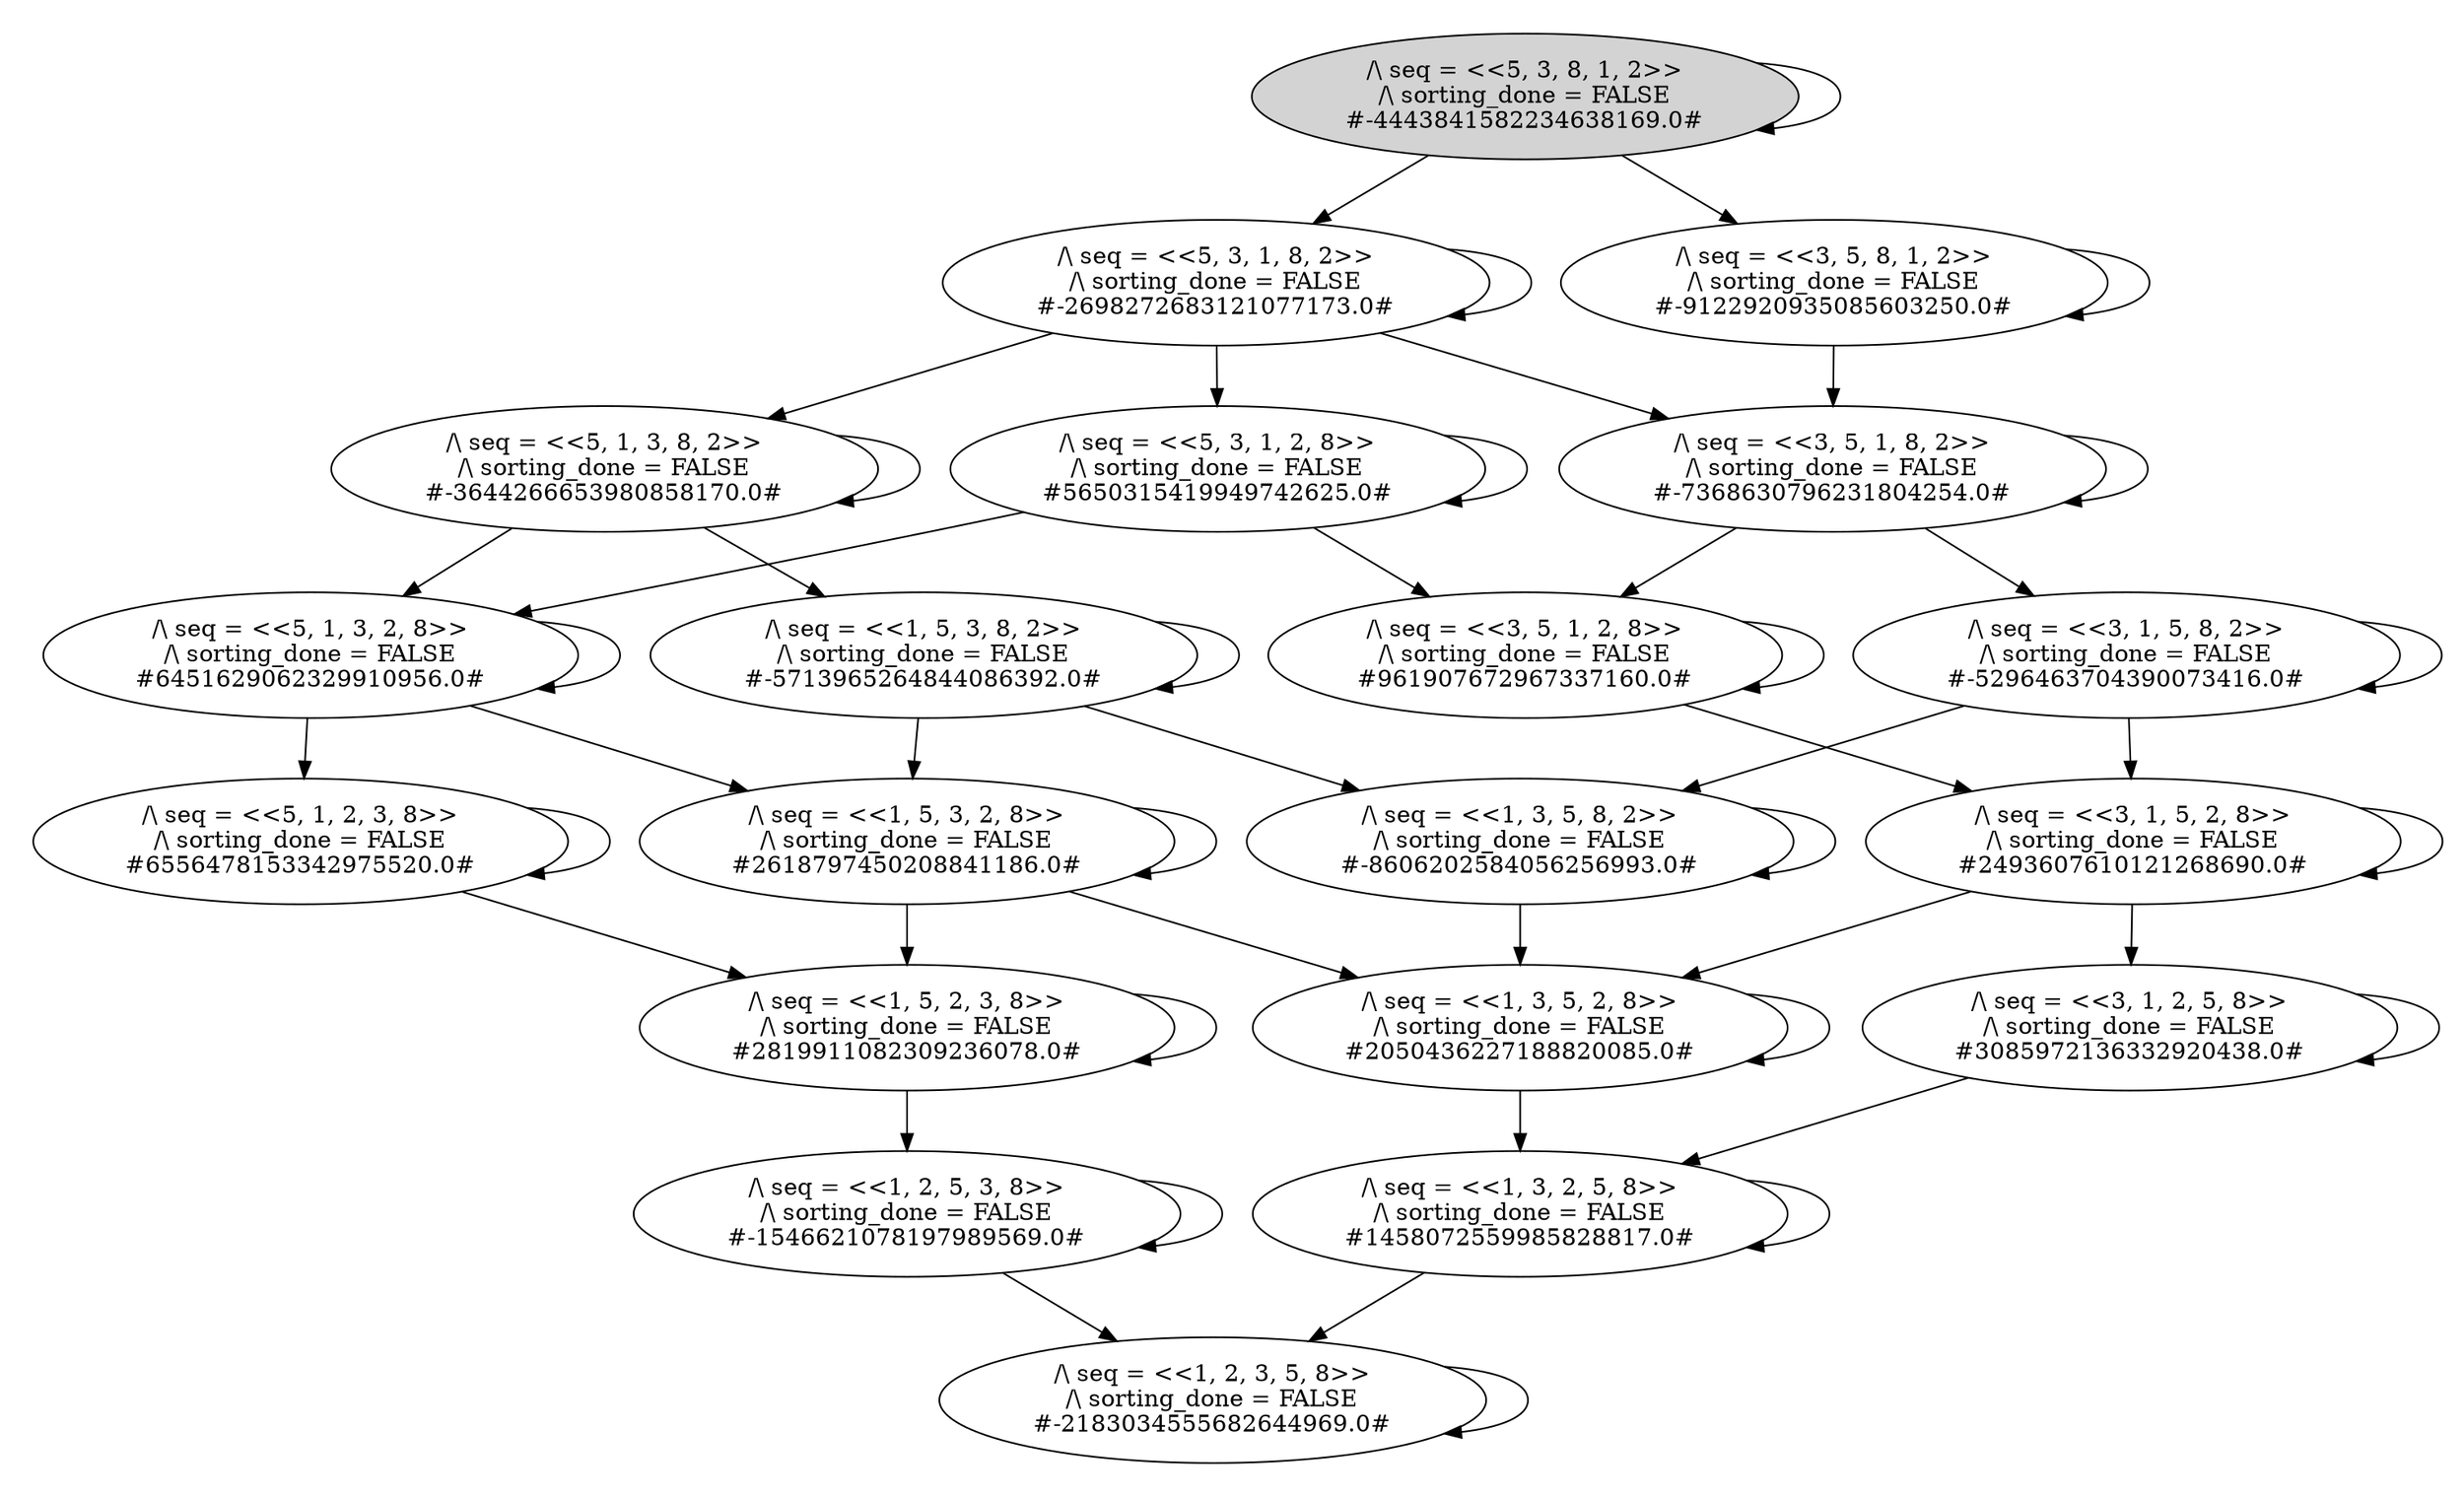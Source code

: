 digraph DiskGraph {
nodesep=0.35;
subgraph cluster_graph {
color="white";
"-4443841582234638169.0" [style = filled] [label="/\\ seq = <<5, 3, 8, 1, 2>>\n/\\ sorting_done = FALSE
#-4443841582234638169.0#"]
"-4443841582234638169.0" -> "-4443841582234638169.0";
"-4443841582234638169.0" [label="/\\ seq = <<5, 3, 8, 1, 2>>\n/\\ sorting_done = FALSE
#-4443841582234638169.0#"];
"-4443841582234638169.0" -> "-2698272683121077173.0";
"-2698272683121077173.0" [label="/\\ seq = <<5, 3, 1, 8, 2>>\n/\\ sorting_done = FALSE
#-2698272683121077173.0#"];
"-4443841582234638169.0" -> "-9122920935085603250.0";
"-9122920935085603250.0" [label="/\\ seq = <<3, 5, 8, 1, 2>>\n/\\ sorting_done = FALSE
#-9122920935085603250.0#"];
"-9122920935085603250.0" -> "-7368630796231804254.0";
"-7368630796231804254.0" [label="/\\ seq = <<3, 5, 1, 8, 2>>\n/\\ sorting_done = FALSE
#-7368630796231804254.0#"];
"-9122920935085603250.0" -> "-9122920935085603250.0";
"-9122920935085603250.0" [label="/\\ seq = <<3, 5, 8, 1, 2>>\n/\\ sorting_done = FALSE
#-9122920935085603250.0#"];
"-2698272683121077173.0" -> "5650315419949742625.0";
"5650315419949742625.0" [label="/\\ seq = <<5, 3, 1, 2, 8>>\n/\\ sorting_done = FALSE
#5650315419949742625.0#"];
"-2698272683121077173.0" -> "-7368630796231804254.0";
"-7368630796231804254.0" [label="/\\ seq = <<3, 5, 1, 8, 2>>\n/\\ sorting_done = FALSE
#-7368630796231804254.0#"];
"-2698272683121077173.0" -> "-3644266653980858170.0";
"-3644266653980858170.0" [label="/\\ seq = <<5, 1, 3, 8, 2>>\n/\\ sorting_done = FALSE
#-3644266653980858170.0#"];
"-2698272683121077173.0" -> "-2698272683121077173.0";
"-2698272683121077173.0" [label="/\\ seq = <<5, 3, 1, 8, 2>>\n/\\ sorting_done = FALSE
#-2698272683121077173.0#"];
"-7368630796231804254.0" -> "-7368630796231804254.0";
"-7368630796231804254.0" [label="/\\ seq = <<3, 5, 1, 8, 2>>\n/\\ sorting_done = FALSE
#-7368630796231804254.0#"];
"-7368630796231804254.0" -> "-5296463704390073416.0";
"-5296463704390073416.0" [label="/\\ seq = <<3, 1, 5, 8, 2>>\n/\\ sorting_done = FALSE
#-5296463704390073416.0#"];
"-7368630796231804254.0" -> "961907672967337160.0";
"961907672967337160.0" [label="/\\ seq = <<3, 5, 1, 2, 8>>\n/\\ sorting_done = FALSE
#961907672967337160.0#"];
"-3644266653980858170.0" -> "-3644266653980858170.0";
"-3644266653980858170.0" [label="/\\ seq = <<5, 1, 3, 8, 2>>\n/\\ sorting_done = FALSE
#-3644266653980858170.0#"];
"-3644266653980858170.0" -> "-5713965264844086392.0";
"-5713965264844086392.0" [label="/\\ seq = <<1, 5, 3, 8, 2>>\n/\\ sorting_done = FALSE
#-5713965264844086392.0#"];
"-3644266653980858170.0" -> "6451629062329910956.0";
"6451629062329910956.0" [label="/\\ seq = <<5, 1, 3, 2, 8>>\n/\\ sorting_done = FALSE
#6451629062329910956.0#"];
"5650315419949742625.0" -> "5650315419949742625.0";
"5650315419949742625.0" [label="/\\ seq = <<5, 3, 1, 2, 8>>\n/\\ sorting_done = FALSE
#5650315419949742625.0#"];
"5650315419949742625.0" -> "961907672967337160.0";
"961907672967337160.0" [label="/\\ seq = <<3, 5, 1, 2, 8>>\n/\\ sorting_done = FALSE
#961907672967337160.0#"];
"5650315419949742625.0" -> "6451629062329910956.0";
"6451629062329910956.0" [label="/\\ seq = <<5, 1, 3, 2, 8>>\n/\\ sorting_done = FALSE
#6451629062329910956.0#"];
"-5296463704390073416.0" -> "2493607610121268690.0";
"2493607610121268690.0" [label="/\\ seq = <<3, 1, 5, 2, 8>>\n/\\ sorting_done = FALSE
#2493607610121268690.0#"];
"-5296463704390073416.0" -> "-5296463704390073416.0";
"-5296463704390073416.0" [label="/\\ seq = <<3, 1, 5, 8, 2>>\n/\\ sorting_done = FALSE
#-5296463704390073416.0#"];
"-5296463704390073416.0" -> "-8606202584056256993.0";
"-8606202584056256993.0" [label="/\\ seq = <<1, 3, 5, 8, 2>>\n/\\ sorting_done = FALSE
#-8606202584056256993.0#"];
"961907672967337160.0" -> "2493607610121268690.0";
"2493607610121268690.0" [label="/\\ seq = <<3, 1, 5, 2, 8>>\n/\\ sorting_done = FALSE
#2493607610121268690.0#"];
"961907672967337160.0" -> "961907672967337160.0";
"961907672967337160.0" [label="/\\ seq = <<3, 5, 1, 2, 8>>\n/\\ sorting_done = FALSE
#961907672967337160.0#"];
"-5713965264844086392.0" -> "2618797450208841186.0";
"2618797450208841186.0" [label="/\\ seq = <<1, 5, 3, 2, 8>>\n/\\ sorting_done = FALSE
#2618797450208841186.0#"];
"-5713965264844086392.0" -> "-5713965264844086392.0";
"-5713965264844086392.0" [label="/\\ seq = <<1, 5, 3, 8, 2>>\n/\\ sorting_done = FALSE
#-5713965264844086392.0#"];
"-5713965264844086392.0" -> "-8606202584056256993.0";
"-8606202584056256993.0" [label="/\\ seq = <<1, 3, 5, 8, 2>>\n/\\ sorting_done = FALSE
#-8606202584056256993.0#"];
"6451629062329910956.0" -> "6556478153342975520.0";
"6556478153342975520.0" [label="/\\ seq = <<5, 1, 2, 3, 8>>\n/\\ sorting_done = FALSE
#6556478153342975520.0#"];
"6451629062329910956.0" -> "2618797450208841186.0";
"2618797450208841186.0" [label="/\\ seq = <<1, 5, 3, 2, 8>>\n/\\ sorting_done = FALSE
#2618797450208841186.0#"];
"6451629062329910956.0" -> "6451629062329910956.0";
"6451629062329910956.0" [label="/\\ seq = <<5, 1, 3, 2, 8>>\n/\\ sorting_done = FALSE
#6451629062329910956.0#"];
"-8606202584056256993.0" -> "2050436227188820085.0";
"2050436227188820085.0" [label="/\\ seq = <<1, 3, 5, 2, 8>>\n/\\ sorting_done = FALSE
#2050436227188820085.0#"];
"-8606202584056256993.0" -> "-8606202584056256993.0";
"-8606202584056256993.0" [label="/\\ seq = <<1, 3, 5, 8, 2>>\n/\\ sorting_done = FALSE
#-8606202584056256993.0#"];
"2493607610121268690.0" -> "2493607610121268690.0";
"2493607610121268690.0" [label="/\\ seq = <<3, 1, 5, 2, 8>>\n/\\ sorting_done = FALSE
#2493607610121268690.0#"];
"2493607610121268690.0" -> "2050436227188820085.0";
"2050436227188820085.0" [label="/\\ seq = <<1, 3, 5, 2, 8>>\n/\\ sorting_done = FALSE
#2050436227188820085.0#"];
"2493607610121268690.0" -> "3085972136332920438.0";
"3085972136332920438.0" [label="/\\ seq = <<3, 1, 2, 5, 8>>\n/\\ sorting_done = FALSE
#3085972136332920438.0#"];
"2618797450208841186.0" -> "2618797450208841186.0";
"2618797450208841186.0" [label="/\\ seq = <<1, 5, 3, 2, 8>>\n/\\ sorting_done = FALSE
#2618797450208841186.0#"];
"2618797450208841186.0" -> "2050436227188820085.0";
"2050436227188820085.0" [label="/\\ seq = <<1, 3, 5, 2, 8>>\n/\\ sorting_done = FALSE
#2050436227188820085.0#"];
"2618797450208841186.0" -> "2819911082309236078.0";
"2819911082309236078.0" [label="/\\ seq = <<1, 5, 2, 3, 8>>\n/\\ sorting_done = FALSE
#2819911082309236078.0#"];
"6556478153342975520.0" -> "6556478153342975520.0";
"6556478153342975520.0" [label="/\\ seq = <<5, 1, 2, 3, 8>>\n/\\ sorting_done = FALSE
#6556478153342975520.0#"];
"6556478153342975520.0" -> "2819911082309236078.0";
"2819911082309236078.0" [label="/\\ seq = <<1, 5, 2, 3, 8>>\n/\\ sorting_done = FALSE
#2819911082309236078.0#"];
"2050436227188820085.0" -> "1458072559985828817.0";
"1458072559985828817.0" [label="/\\ seq = <<1, 3, 2, 5, 8>>\n/\\ sorting_done = FALSE
#1458072559985828817.0#"];
"2050436227188820085.0" -> "2050436227188820085.0";
"2050436227188820085.0" [label="/\\ seq = <<1, 3, 5, 2, 8>>\n/\\ sorting_done = FALSE
#2050436227188820085.0#"];
"3085972136332920438.0" -> "1458072559985828817.0";
"1458072559985828817.0" [label="/\\ seq = <<1, 3, 2, 5, 8>>\n/\\ sorting_done = FALSE
#1458072559985828817.0#"];
"3085972136332920438.0" -> "3085972136332920438.0";
"3085972136332920438.0" [label="/\\ seq = <<3, 1, 2, 5, 8>>\n/\\ sorting_done = FALSE
#3085972136332920438.0#"];
"2819911082309236078.0" -> "2819911082309236078.0";
"2819911082309236078.0" [label="/\\ seq = <<1, 5, 2, 3, 8>>\n/\\ sorting_done = FALSE
#2819911082309236078.0#"];
"2819911082309236078.0" -> "-1546621078197989569.0";
"-1546621078197989569.0" [label="/\\ seq = <<1, 2, 5, 3, 8>>\n/\\ sorting_done = FALSE
#-1546621078197989569.0#"];
"1458072559985828817.0" -> "1458072559985828817.0";
"1458072559985828817.0" [label="/\\ seq = <<1, 3, 2, 5, 8>>\n/\\ sorting_done = FALSE
#1458072559985828817.0#"];
"1458072559985828817.0" -> "-2183034555682644969.0";
"-2183034555682644969.0" [label="/\\ seq = <<1, 2, 3, 5, 8>>\n/\\ sorting_done = FALSE
#-2183034555682644969.0#"];
"-1546621078197989569.0" -> "-2183034555682644969.0";
"-2183034555682644969.0" [label="/\\ seq = <<1, 2, 3, 5, 8>>\n/\\ sorting_done = FALSE
#-2183034555682644969.0#"];
"-1546621078197989569.0" -> "-1546621078197989569.0";
"-1546621078197989569.0" [label="/\\ seq = <<1, 2, 5, 3, 8>>\n/\\ sorting_done = FALSE
#-1546621078197989569.0#"];
"-2183034555682644969.0" -> "-2183034555682644969.0";
"-2183034555682644969.0" [label="/\\ seq = <<1, 2, 3, 5, 8>>\n/\\ sorting_done = FALSE
#-2183034555682644969.0#"];
}
}